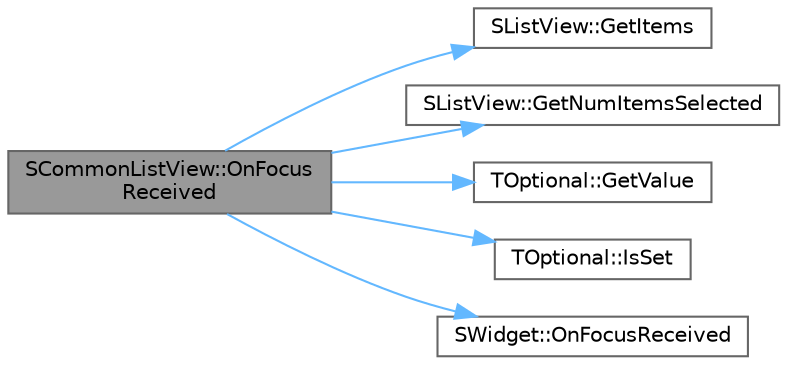 digraph "SCommonListView::OnFocusReceived"
{
 // INTERACTIVE_SVG=YES
 // LATEX_PDF_SIZE
  bgcolor="transparent";
  edge [fontname=Helvetica,fontsize=10,labelfontname=Helvetica,labelfontsize=10];
  node [fontname=Helvetica,fontsize=10,shape=box,height=0.2,width=0.4];
  rankdir="LR";
  Node1 [id="Node000001",label="SCommonListView::OnFocus\lReceived",height=0.2,width=0.4,color="gray40", fillcolor="grey60", style="filled", fontcolor="black",tooltip="Called when focus is given to this widget."];
  Node1 -> Node2 [id="edge1_Node000001_Node000002",color="steelblue1",style="solid",tooltip=" "];
  Node2 [id="Node000002",label="SListView::GetItems",height=0.2,width=0.4,color="grey40", fillcolor="white", style="filled",URL="$d1/dc1/classSListView.html#a1173896bcdc632619a64ed12fdffd989",tooltip=" "];
  Node1 -> Node3 [id="edge2_Node000001_Node000003",color="steelblue1",style="solid",tooltip=" "];
  Node3 [id="Node000003",label="SListView::GetNumItemsSelected",height=0.2,width=0.4,color="grey40", fillcolor="white", style="filled",URL="$d1/dc1/classSListView.html#ad5370f6edbff0652bbd3fb35b9964c7f",tooltip="Gets the number of selected items."];
  Node1 -> Node4 [id="edge3_Node000001_Node000004",color="steelblue1",style="solid",tooltip=" "];
  Node4 [id="Node000004",label="TOptional::GetValue",height=0.2,width=0.4,color="grey40", fillcolor="white", style="filled",URL="$d7/d70/structTOptional.html#a145e77bf7df807de7fa6e9116c99ccfb",tooltip=" "];
  Node1 -> Node5 [id="edge4_Node000001_Node000005",color="steelblue1",style="solid",tooltip=" "];
  Node5 [id="Node000005",label="TOptional::IsSet",height=0.2,width=0.4,color="grey40", fillcolor="white", style="filled",URL="$d7/d70/structTOptional.html#abefc0af22acb393ca97df57062fa85ad",tooltip=" "];
  Node1 -> Node6 [id="edge5_Node000001_Node000006",color="steelblue1",style="solid",tooltip=" "];
  Node6 [id="Node000006",label="SWidget::OnFocusReceived",height=0.2,width=0.4,color="grey40", fillcolor="white", style="filled",URL="$dd/de2/classSWidget.html#a43c7260546fea82327ba871dbd5055d0",tooltip="Called when focus is given to this widget."];
}
